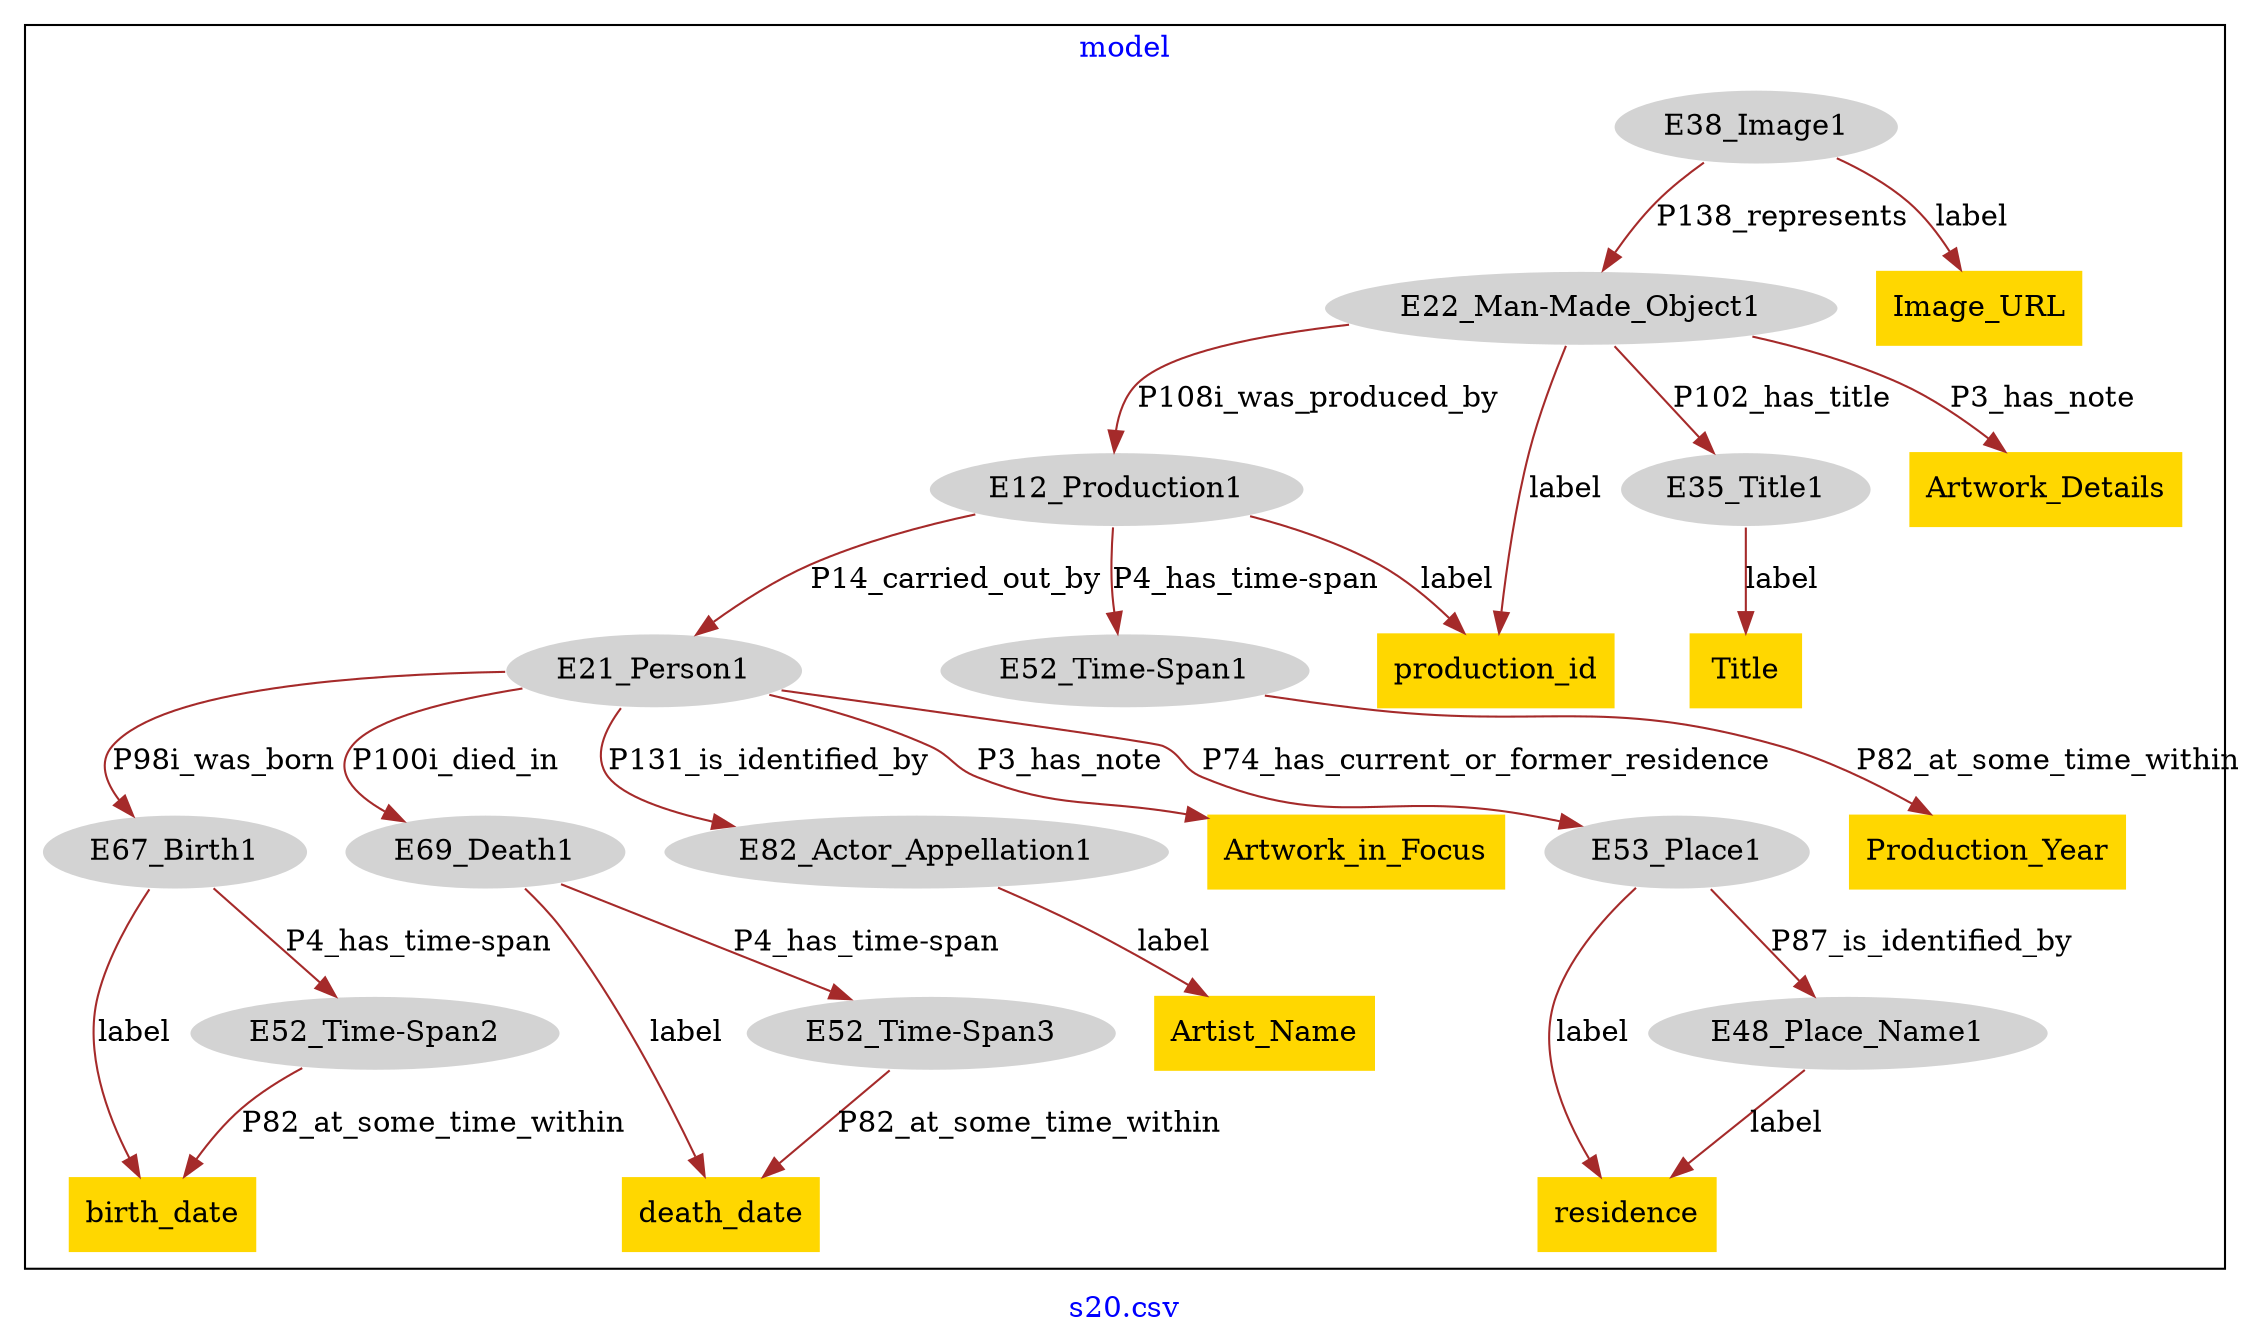 digraph n0 {
fontcolor="blue"
remincross="true"
label="s20.csv"
subgraph cluster {
label="model"
n2[style="filled",color="white",fillcolor="lightgray",label="E12_Production1"];
n3[style="filled",color="white",fillcolor="lightgray",label="E21_Person1"];
n4[style="filled",color="white",fillcolor="lightgray",label="E52_Time-Span1"];
n5[style="filled",color="white",fillcolor="lightgray",label="E53_Place1"];
n6[style="filled",color="white",fillcolor="lightgray",label="E67_Birth1"];
n7[style="filled",color="white",fillcolor="lightgray",label="E69_Death1"];
n8[style="filled",color="white",fillcolor="lightgray",label="E82_Actor_Appellation1"];
n9[style="filled",color="white",fillcolor="lightgray",label="E22_Man-Made_Object1"];
n10[style="filled",color="white",fillcolor="lightgray",label="E35_Title1"];
n11[style="filled",color="white",fillcolor="lightgray",label="E38_Image1"];
n12[style="filled",color="white",fillcolor="lightgray",label="E48_Place_Name1"];
n13[style="filled",color="white",fillcolor="lightgray",label="E52_Time-Span2"];
n14[style="filled",color="white",fillcolor="lightgray",label="E52_Time-Span3"];
n15[shape="plaintext",style="filled",fillcolor="gold",label="Artist_Name"];
n16[shape="plaintext",style="filled",fillcolor="gold",label="production_id"];
n17[shape="plaintext",style="filled",fillcolor="gold",label="Image_URL"];
n18[shape="plaintext",style="filled",fillcolor="gold",label="Artwork_in_Focus"];
n19[shape="plaintext",style="filled",fillcolor="gold",label="Artwork_Details"];
n20[shape="plaintext",style="filled",fillcolor="gold",label="Title"];
n21[shape="plaintext",style="filled",fillcolor="gold",label="Production_Year"];
n22[shape="plaintext",style="filled",fillcolor="gold",label="death_date"];
n23[shape="plaintext",style="filled",fillcolor="gold",label="birth_date"];
n24[shape="plaintext",style="filled",fillcolor="gold",label="residence"];
}
n2 -> n3[color="brown",fontcolor="black",label="P14_carried_out_by"]
n2 -> n4[color="brown",fontcolor="black",label="P4_has_time-span"]
n3 -> n5[color="brown",fontcolor="black",label="P74_has_current_or_former_residence"]
n3 -> n6[color="brown",fontcolor="black",label="P98i_was_born"]
n3 -> n7[color="brown",fontcolor="black",label="P100i_died_in"]
n3 -> n8[color="brown",fontcolor="black",label="P131_is_identified_by"]
n9 -> n2[color="brown",fontcolor="black",label="P108i_was_produced_by"]
n9 -> n10[color="brown",fontcolor="black",label="P102_has_title"]
n11 -> n9[color="brown",fontcolor="black",label="P138_represents"]
n5 -> n12[color="brown",fontcolor="black",label="P87_is_identified_by"]
n6 -> n13[color="brown",fontcolor="black",label="P4_has_time-span"]
n7 -> n14[color="brown",fontcolor="black",label="P4_has_time-span"]
n8 -> n15[color="brown",fontcolor="black",label="label"]
n2 -> n16[color="brown",fontcolor="black",label="label"]
n11 -> n17[color="brown",fontcolor="black",label="label"]
n3 -> n18[color="brown",fontcolor="black",label="P3_has_note"]
n9 -> n19[color="brown",fontcolor="black",label="P3_has_note"]
n10 -> n20[color="brown",fontcolor="black",label="label"]
n4 -> n21[color="brown",fontcolor="black",label="P82_at_some_time_within"]
n7 -> n22[color="brown",fontcolor="black",label="label"]
n6 -> n23[color="brown",fontcolor="black",label="label"]
n5 -> n24[color="brown",fontcolor="black",label="label"]
n13 -> n23[color="brown",fontcolor="black",label="P82_at_some_time_within"]
n9 -> n16[color="brown",fontcolor="black",label="label"]
n14 -> n22[color="brown",fontcolor="black",label="P82_at_some_time_within"]
n12 -> n24[color="brown",fontcolor="black",label="label"]
}
